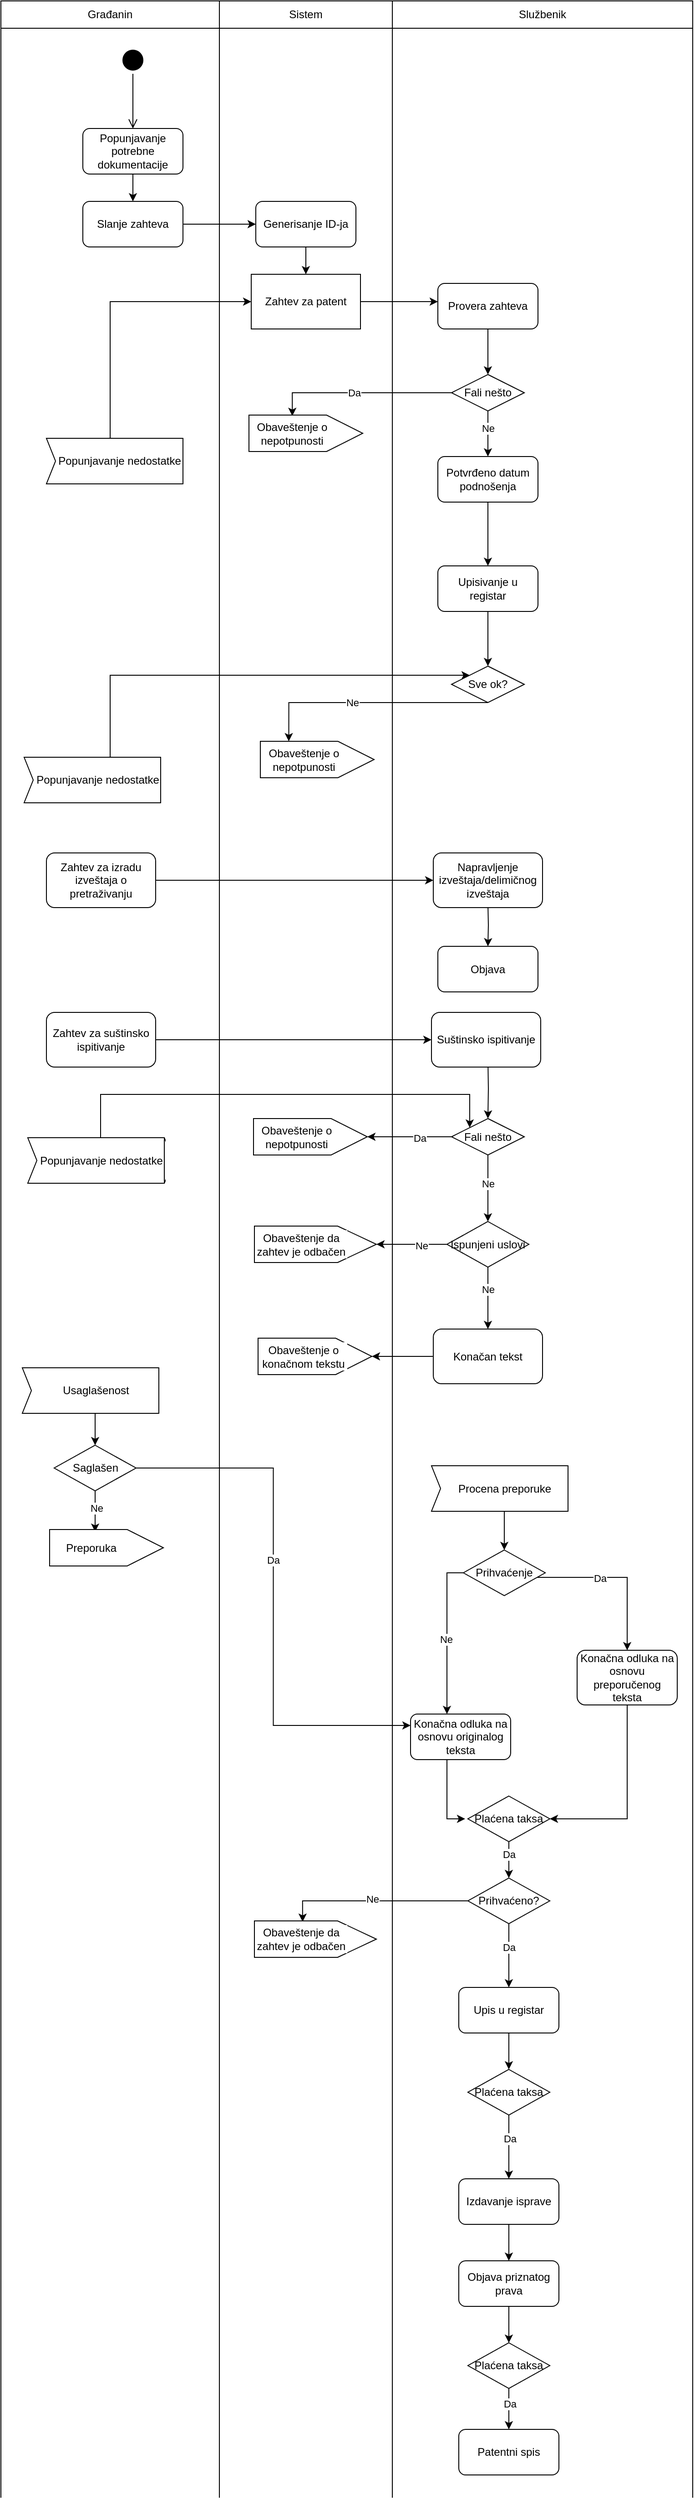 <mxfile version="20.8.3" type="device"><diagram id="vzjJVFmYFxS4E29tJMLz" name="Page-1"><mxGraphModel dx="1049" dy="589" grid="1" gridSize="10" guides="1" tooltips="1" connect="1" arrows="1" fold="1" page="1" pageScale="1" pageWidth="850" pageHeight="1100" math="0" shadow="0"><root><mxCell id="0"/><mxCell id="1" parent="0"/><mxCell id="dsqvehdJ5M3dA4gkGKNu-6" value="Građanin" style="rounded=0;whiteSpace=wrap;html=1;" parent="1" vertex="1"><mxGeometry x="40" y="60" width="240" height="30" as="geometry"/></mxCell><mxCell id="dsqvehdJ5M3dA4gkGKNu-7" value="Sistem" style="rounded=0;whiteSpace=wrap;html=1;" parent="1" vertex="1"><mxGeometry x="280" y="60" width="190" height="30" as="geometry"/></mxCell><mxCell id="dsqvehdJ5M3dA4gkGKNu-8" value="Službenik" style="rounded=0;whiteSpace=wrap;html=1;" parent="1" vertex="1"><mxGeometry x="470" y="60" width="330" height="30" as="geometry"/></mxCell><mxCell id="dsqvehdJ5M3dA4gkGKNu-10" value="" style="endArrow=none;html=1;rounded=0;" parent="1" edge="1"><mxGeometry width="50" height="50" relative="1" as="geometry"><mxPoint x="280" y="2800" as="sourcePoint"/><mxPoint x="280" y="90" as="targetPoint"/></mxGeometry></mxCell><mxCell id="dsqvehdJ5M3dA4gkGKNu-11" value="" style="endArrow=none;html=1;rounded=0;" parent="1" edge="1"><mxGeometry width="50" height="50" relative="1" as="geometry"><mxPoint x="40" y="2800" as="sourcePoint"/><mxPoint x="40" y="90" as="targetPoint"/></mxGeometry></mxCell><mxCell id="dsqvehdJ5M3dA4gkGKNu-12" value="" style="endArrow=none;html=1;rounded=0;" parent="1" edge="1"><mxGeometry width="50" height="50" relative="1" as="geometry"><mxPoint x="470" y="2800" as="sourcePoint"/><mxPoint x="470" y="90" as="targetPoint"/></mxGeometry></mxCell><mxCell id="dsqvehdJ5M3dA4gkGKNu-13" value="" style="endArrow=none;html=1;rounded=0;" parent="1" edge="1"><mxGeometry width="50" height="50" relative="1" as="geometry"><mxPoint x="800" y="2800" as="sourcePoint"/><mxPoint x="800" y="85" as="targetPoint"/></mxGeometry></mxCell><mxCell id="dsqvehdJ5M3dA4gkGKNu-15" value="" style="ellipse;html=1;shape=startState;fillColor=#000000;strokeColor=#000000;" parent="1" vertex="1"><mxGeometry x="170" y="110" width="30" height="30" as="geometry"/></mxCell><mxCell id="dsqvehdJ5M3dA4gkGKNu-16" value="" style="edgeStyle=orthogonalEdgeStyle;html=1;verticalAlign=bottom;endArrow=open;endSize=8;strokeColor=#000000;rounded=0;" parent="1" source="dsqvehdJ5M3dA4gkGKNu-15" edge="1"><mxGeometry relative="1" as="geometry"><mxPoint x="185" y="200" as="targetPoint"/></mxGeometry></mxCell><mxCell id="dsqvehdJ5M3dA4gkGKNu-94" value="" style="edgeStyle=orthogonalEdgeStyle;rounded=0;orthogonalLoop=1;jettySize=auto;html=1;strokeColor=#000000;fontColor=#000000;" parent="1" source="dsqvehdJ5M3dA4gkGKNu-17" target="dsqvehdJ5M3dA4gkGKNu-18" edge="1"><mxGeometry relative="1" as="geometry"/></mxCell><mxCell id="dsqvehdJ5M3dA4gkGKNu-17" value="&lt;span style=&quot;font-size: 12px;&quot;&gt;Popunjavanje potrebne dokumentacije&lt;/span&gt;" style="rounded=1;whiteSpace=wrap;html=1;" parent="1" vertex="1"><mxGeometry x="130" y="200" width="110" height="50" as="geometry"/></mxCell><mxCell id="dsqvehdJ5M3dA4gkGKNu-95" style="edgeStyle=orthogonalEdgeStyle;rounded=0;orthogonalLoop=1;jettySize=auto;html=1;strokeColor=#000000;fontColor=#000000;" parent="1" source="dsqvehdJ5M3dA4gkGKNu-18" target="dsqvehdJ5M3dA4gkGKNu-19" edge="1"><mxGeometry relative="1" as="geometry"/></mxCell><mxCell id="dsqvehdJ5M3dA4gkGKNu-18" value="&lt;span style=&quot;font-size: 12px;&quot;&gt;Slanje zahteva&lt;/span&gt;" style="rounded=1;whiteSpace=wrap;html=1;" parent="1" vertex="1"><mxGeometry x="130" y="280" width="110" height="50" as="geometry"/></mxCell><mxCell id="dsqvehdJ5M3dA4gkGKNu-96" style="edgeStyle=orthogonalEdgeStyle;rounded=0;orthogonalLoop=1;jettySize=auto;html=1;entryX=0.5;entryY=0;entryDx=0;entryDy=0;strokeColor=#000000;fontColor=#000000;" parent="1" source="dsqvehdJ5M3dA4gkGKNu-19" target="dsqvehdJ5M3dA4gkGKNu-20" edge="1"><mxGeometry relative="1" as="geometry"/></mxCell><mxCell id="dsqvehdJ5M3dA4gkGKNu-19" value="&lt;span style=&quot;font-size: 12px;&quot;&gt;Generisanje ID-ja&lt;/span&gt;" style="rounded=1;whiteSpace=wrap;html=1;" parent="1" vertex="1"><mxGeometry x="320" y="280" width="110" height="50" as="geometry"/></mxCell><mxCell id="dsqvehdJ5M3dA4gkGKNu-97" style="edgeStyle=orthogonalEdgeStyle;rounded=0;orthogonalLoop=1;jettySize=auto;html=1;strokeColor=#000000;fontColor=#000000;" parent="1" source="dsqvehdJ5M3dA4gkGKNu-20" target="dsqvehdJ5M3dA4gkGKNu-21" edge="1"><mxGeometry relative="1" as="geometry"><Array as="points"><mxPoint x="500" y="390"/><mxPoint x="500" y="390"/></Array></mxGeometry></mxCell><mxCell id="dsqvehdJ5M3dA4gkGKNu-20" value="Zahtev za patent" style="rounded=0;whiteSpace=wrap;html=1;strokeColor=#000000;" parent="1" vertex="1"><mxGeometry x="315" y="360" width="120" height="60" as="geometry"/></mxCell><mxCell id="dsqvehdJ5M3dA4gkGKNu-98" style="edgeStyle=orthogonalEdgeStyle;rounded=0;orthogonalLoop=1;jettySize=auto;html=1;entryX=0.5;entryY=0;entryDx=0;entryDy=0;strokeColor=#000000;fontColor=#000000;" parent="1" source="dsqvehdJ5M3dA4gkGKNu-21" target="dsqvehdJ5M3dA4gkGKNu-22" edge="1"><mxGeometry relative="1" as="geometry"/></mxCell><mxCell id="dsqvehdJ5M3dA4gkGKNu-21" value="&lt;span style=&quot;font-size: 12px;&quot;&gt;Provera zahteva&lt;/span&gt;" style="rounded=1;whiteSpace=wrap;html=1;" parent="1" vertex="1"><mxGeometry x="520" y="370" width="110" height="50" as="geometry"/></mxCell><mxCell id="dsqvehdJ5M3dA4gkGKNu-41" value="" style="edgeStyle=orthogonalEdgeStyle;rounded=0;orthogonalLoop=1;jettySize=auto;html=1;strokeColor=#000000;fontColor=#FFFFFF;" parent="1" source="dsqvehdJ5M3dA4gkGKNu-22" target="dsqvehdJ5M3dA4gkGKNu-37" edge="1"><mxGeometry relative="1" as="geometry"/></mxCell><mxCell id="dsqvehdJ5M3dA4gkGKNu-43" value="Ne" style="edgeLabel;html=1;align=center;verticalAlign=middle;resizable=0;points=[];fontColor=#000000;" parent="dsqvehdJ5M3dA4gkGKNu-41" vertex="1" connectable="0"><mxGeometry x="-0.256" relative="1" as="geometry"><mxPoint as="offset"/></mxGeometry></mxCell><mxCell id="dsqvehdJ5M3dA4gkGKNu-99" style="edgeStyle=orthogonalEdgeStyle;rounded=0;orthogonalLoop=1;jettySize=auto;html=1;entryX=0.976;entryY=0.381;entryDx=0;entryDy=0;entryPerimeter=0;strokeColor=#000000;fontColor=#000000;" parent="1" source="dsqvehdJ5M3dA4gkGKNu-22" target="dsqvehdJ5M3dA4gkGKNu-35" edge="1"><mxGeometry relative="1" as="geometry"><Array as="points"><mxPoint x="360" y="490"/></Array></mxGeometry></mxCell><mxCell id="dsqvehdJ5M3dA4gkGKNu-109" value="Da" style="edgeLabel;html=1;align=center;verticalAlign=middle;resizable=0;points=[];fontColor=#000000;" parent="dsqvehdJ5M3dA4gkGKNu-99" vertex="1" connectable="0"><mxGeometry x="0.075" relative="1" as="geometry"><mxPoint as="offset"/></mxGeometry></mxCell><mxCell id="dsqvehdJ5M3dA4gkGKNu-22" value="Fali nešto" style="rhombus;whiteSpace=wrap;html=1;fillColor=#FFFFFF;strokeColor=#000000;" parent="1" vertex="1"><mxGeometry x="535" y="470" width="80" height="40" as="geometry"/></mxCell><mxCell id="dsqvehdJ5M3dA4gkGKNu-35" value="" style="shape=offPageConnector;whiteSpace=wrap;html=1;strokeColor=#000000;fillColor=#FFFFFF;rotation=-90;size=0.318;" parent="1" vertex="1"><mxGeometry x="355" y="472" width="40" height="125" as="geometry"/></mxCell><mxCell id="dsqvehdJ5M3dA4gkGKNu-101" value="" style="edgeStyle=orthogonalEdgeStyle;rounded=0;orthogonalLoop=1;jettySize=auto;html=1;strokeColor=#000000;fontColor=#000000;" parent="1" source="dsqvehdJ5M3dA4gkGKNu-37" target="dsqvehdJ5M3dA4gkGKNu-55" edge="1"><mxGeometry relative="1" as="geometry"/></mxCell><mxCell id="dsqvehdJ5M3dA4gkGKNu-37" value="Potvrđeno datum podnošenja" style="rounded=1;whiteSpace=wrap;html=1;" parent="1" vertex="1"><mxGeometry x="520" y="560" width="110" height="50" as="geometry"/></mxCell><mxCell id="dsqvehdJ5M3dA4gkGKNu-39" value="&lt;span style=&quot;background-color: rgb(255, 255, 255);&quot;&gt;Obaveštenje o nepotpunosti&lt;/span&gt;" style="rounded=0;whiteSpace=wrap;html=1;strokeColor=#FFFFFF;fillColor=#FFFFFF;" parent="1" vertex="1"><mxGeometry x="315" y="519.5" width="90" height="30" as="geometry"/></mxCell><mxCell id="dsqvehdJ5M3dA4gkGKNu-100" style="edgeStyle=orthogonalEdgeStyle;rounded=0;orthogonalLoop=1;jettySize=auto;html=1;entryX=0;entryY=0.5;entryDx=0;entryDy=0;strokeColor=#000000;fontColor=#000000;" parent="1" source="dsqvehdJ5M3dA4gkGKNu-44" target="dsqvehdJ5M3dA4gkGKNu-20" edge="1"><mxGeometry relative="1" as="geometry"><Array as="points"><mxPoint x="160" y="390"/></Array></mxGeometry></mxCell><mxCell id="dsqvehdJ5M3dA4gkGKNu-44" value="Popunjavanje nedostatke" style="html=1;shadow=0;dashed=0;align=center;verticalAlign=middle;shape=mxgraph.arrows2.arrow;dy=0;dx=10;notch=10;strokeColor=#000000;fontColor=#000000;fillColor=#FFFFFF;" parent="1" vertex="1"><mxGeometry x="90" y="540" width="160" height="50" as="geometry"/></mxCell><mxCell id="dsqvehdJ5M3dA4gkGKNu-102" style="edgeStyle=orthogonalEdgeStyle;rounded=0;orthogonalLoop=1;jettySize=auto;html=1;entryX=0.5;entryY=0;entryDx=0;entryDy=0;strokeColor=#000000;fontColor=#000000;" parent="1" source="dsqvehdJ5M3dA4gkGKNu-55" target="dsqvehdJ5M3dA4gkGKNu-59" edge="1"><mxGeometry relative="1" as="geometry"/></mxCell><mxCell id="dsqvehdJ5M3dA4gkGKNu-55" value="&lt;span style=&quot;font-size: 12px;&quot;&gt;Upisivanje u registar&lt;/span&gt;" style="rounded=1;whiteSpace=wrap;html=1;" parent="1" vertex="1"><mxGeometry x="520" y="680" width="110" height="50" as="geometry"/></mxCell><mxCell id="dsqvehdJ5M3dA4gkGKNu-56" value="" style="endArrow=none;html=1;rounded=0;strokeColor=#000000;fontColor=#000000;entryX=0;entryY=0;entryDx=150;entryDy=0;entryPerimeter=0;exitX=0;exitY=0;exitDx=150;exitDy=50;exitPerimeter=0;" parent="1" source="dsqvehdJ5M3dA4gkGKNu-44" target="dsqvehdJ5M3dA4gkGKNu-44" edge="1"><mxGeometry relative="1" as="geometry"><mxPoint x="230" y="590" as="sourcePoint"/><mxPoint x="300" y="590" as="targetPoint"/></mxGeometry></mxCell><mxCell id="dsqvehdJ5M3dA4gkGKNu-58" value="" style="rounded=0;whiteSpace=wrap;html=1;strokeColor=#FFFFFF;strokeWidth=5;fontColor=#000000;fillColor=#FFFFFF;" parent="1" vertex="1"><mxGeometry x="243" y="540" width="7" height="60" as="geometry"/></mxCell><mxCell id="dsqvehdJ5M3dA4gkGKNu-103" style="edgeStyle=orthogonalEdgeStyle;rounded=0;orthogonalLoop=1;jettySize=auto;html=1;entryX=1;entryY=0.25;entryDx=0;entryDy=0;strokeColor=#000000;fontColor=#000000;" parent="1" source="dsqvehdJ5M3dA4gkGKNu-59" target="dsqvehdJ5M3dA4gkGKNu-60" edge="1"><mxGeometry relative="1" as="geometry"><Array as="points"><mxPoint x="356" y="830"/></Array></mxGeometry></mxCell><mxCell id="dsqvehdJ5M3dA4gkGKNu-108" value="Ne" style="edgeLabel;html=1;align=center;verticalAlign=middle;resizable=0;points=[];fontColor=#000000;" parent="dsqvehdJ5M3dA4gkGKNu-103" vertex="1" connectable="0"><mxGeometry x="0.14" relative="1" as="geometry"><mxPoint as="offset"/></mxGeometry></mxCell><mxCell id="dsqvehdJ5M3dA4gkGKNu-59" value="Sve ok?" style="rhombus;whiteSpace=wrap;html=1;fillColor=#FFFFFF;strokeColor=#000000;" parent="1" vertex="1"><mxGeometry x="535" y="790" width="80" height="40" as="geometry"/></mxCell><mxCell id="dsqvehdJ5M3dA4gkGKNu-60" value="" style="shape=offPageConnector;whiteSpace=wrap;html=1;strokeColor=#000000;fillColor=#FFFFFF;rotation=-90;size=0.318;" parent="1" vertex="1"><mxGeometry x="367.5" y="830" width="40" height="125" as="geometry"/></mxCell><mxCell id="dsqvehdJ5M3dA4gkGKNu-61" value="&lt;span style=&quot;background-color: rgb(255, 255, 255);&quot;&gt;Obaveštenje o nepotpunosti&lt;/span&gt;" style="rounded=0;whiteSpace=wrap;html=1;strokeColor=#FFFFFF;fillColor=#FFFFFF;" parent="1" vertex="1"><mxGeometry x="327.5" y="877.5" width="90" height="30" as="geometry"/></mxCell><mxCell id="dsqvehdJ5M3dA4gkGKNu-140" style="edgeStyle=orthogonalEdgeStyle;rounded=0;orthogonalLoop=1;jettySize=auto;html=1;strokeColor=#000000;fontColor=#000000;" parent="1" source="dsqvehdJ5M3dA4gkGKNu-62" target="dsqvehdJ5M3dA4gkGKNu-81" edge="1"><mxGeometry relative="1" as="geometry"/></mxCell><mxCell id="dsqvehdJ5M3dA4gkGKNu-62" value="Usaglašenost" style="html=1;shadow=0;dashed=0;align=center;verticalAlign=middle;shape=mxgraph.arrows2.arrow;dy=0;dx=10;notch=10;strokeColor=#000000;fontColor=#000000;fillColor=#FFFFFF;" parent="1" vertex="1"><mxGeometry x="63.5" y="1560" width="160" height="50" as="geometry"/></mxCell><mxCell id="dsqvehdJ5M3dA4gkGKNu-63" value="" style="endArrow=none;html=1;rounded=0;strokeColor=#000000;fontColor=#000000;entryX=0;entryY=0;entryDx=150;entryDy=0;entryPerimeter=0;exitX=0;exitY=0;exitDx=150;exitDy=50;exitPerimeter=0;" parent="1" source="dsqvehdJ5M3dA4gkGKNu-62" target="dsqvehdJ5M3dA4gkGKNu-62" edge="1"><mxGeometry relative="1" as="geometry"><mxPoint x="203.5" y="1610" as="sourcePoint"/><mxPoint x="273.5" y="1610" as="targetPoint"/></mxGeometry></mxCell><mxCell id="dsqvehdJ5M3dA4gkGKNu-64" value="" style="rounded=0;whiteSpace=wrap;html=1;strokeColor=#FFFFFF;strokeWidth=5;fontColor=#000000;fillColor=#FFFFFF;" parent="1" vertex="1"><mxGeometry x="216.5" y="1560" width="7" height="60" as="geometry"/></mxCell><mxCell id="dsqvehdJ5M3dA4gkGKNu-115" value="" style="edgeStyle=orthogonalEdgeStyle;rounded=0;orthogonalLoop=1;jettySize=auto;html=1;strokeColor=#000000;fontColor=#000000;" parent="1" target="dsqvehdJ5M3dA4gkGKNu-69" edge="1"><mxGeometry relative="1" as="geometry"><mxPoint x="575" y="1050" as="sourcePoint"/></mxGeometry></mxCell><mxCell id="dsqvehdJ5M3dA4gkGKNu-69" value="&lt;span style=&quot;font-size: 12px;&quot;&gt;Objava&lt;/span&gt;" style="rounded=1;whiteSpace=wrap;html=1;" parent="1" vertex="1"><mxGeometry x="520" y="1097.5" width="110" height="50" as="geometry"/></mxCell><mxCell id="dsqvehdJ5M3dA4gkGKNu-122" style="edgeStyle=orthogonalEdgeStyle;rounded=0;orthogonalLoop=1;jettySize=auto;html=1;entryX=0.5;entryY=0;entryDx=0;entryDy=0;strokeColor=#000000;fontColor=#000000;" parent="1" target="dsqvehdJ5M3dA4gkGKNu-75" edge="1"><mxGeometry relative="1" as="geometry"><mxPoint x="575" y="1220" as="sourcePoint"/></mxGeometry></mxCell><mxCell id="dsqvehdJ5M3dA4gkGKNu-129" value="" style="edgeStyle=orthogonalEdgeStyle;rounded=0;orthogonalLoop=1;jettySize=auto;html=1;strokeColor=#000000;fontColor=#000000;" parent="1" source="dsqvehdJ5M3dA4gkGKNu-75" target="dsqvehdJ5M3dA4gkGKNu-123" edge="1"><mxGeometry relative="1" as="geometry"/></mxCell><mxCell id="dsqvehdJ5M3dA4gkGKNu-130" value="Da" style="edgeLabel;html=1;align=center;verticalAlign=middle;resizable=0;points=[];fontColor=#000000;" parent="dsqvehdJ5M3dA4gkGKNu-129" vertex="1" connectable="0"><mxGeometry x="-0.243" y="1" relative="1" as="geometry"><mxPoint as="offset"/></mxGeometry></mxCell><mxCell id="dsqvehdJ5M3dA4gkGKNu-131" value="" style="edgeStyle=orthogonalEdgeStyle;rounded=0;orthogonalLoop=1;jettySize=auto;html=1;strokeColor=#000000;fontColor=#000000;" parent="1" source="dsqvehdJ5M3dA4gkGKNu-75" target="dsqvehdJ5M3dA4gkGKNu-77" edge="1"><mxGeometry relative="1" as="geometry"/></mxCell><mxCell id="dsqvehdJ5M3dA4gkGKNu-132" value="Ne" style="edgeLabel;html=1;align=center;verticalAlign=middle;resizable=0;points=[];fontColor=#000000;" parent="dsqvehdJ5M3dA4gkGKNu-131" vertex="1" connectable="0"><mxGeometry x="-0.141" relative="1" as="geometry"><mxPoint as="offset"/></mxGeometry></mxCell><mxCell id="dsqvehdJ5M3dA4gkGKNu-75" value="Fali nešto" style="rhombus;whiteSpace=wrap;html=1;fillColor=#FFFFFF;strokeColor=#000000;" parent="1" vertex="1"><mxGeometry x="535" y="1286.5" width="80" height="40" as="geometry"/></mxCell><mxCell id="dsqvehdJ5M3dA4gkGKNu-136" value="" style="edgeStyle=orthogonalEdgeStyle;rounded=0;orthogonalLoop=1;jettySize=auto;html=1;strokeColor=#000000;fontColor=#000000;entryX=0.5;entryY=1;entryDx=0;entryDy=0;" parent="1" source="dsqvehdJ5M3dA4gkGKNu-77" target="dsqvehdJ5M3dA4gkGKNu-134" edge="1"><mxGeometry relative="1" as="geometry"/></mxCell><mxCell id="dsqvehdJ5M3dA4gkGKNu-137" value="Ne" style="edgeLabel;html=1;align=center;verticalAlign=middle;resizable=0;points=[];fontColor=#000000;" parent="dsqvehdJ5M3dA4gkGKNu-136" vertex="1" connectable="0"><mxGeometry x="-0.266" y="1" relative="1" as="geometry"><mxPoint as="offset"/></mxGeometry></mxCell><mxCell id="3fl91wx5f4RLKM_B_AeE-9" style="edgeStyle=orthogonalEdgeStyle;rounded=0;orthogonalLoop=1;jettySize=auto;html=1;" edge="1" parent="1" source="dsqvehdJ5M3dA4gkGKNu-77" target="3fl91wx5f4RLKM_B_AeE-7"><mxGeometry relative="1" as="geometry"><Array as="points"><mxPoint x="575" y="1480"/><mxPoint x="575" y="1480"/></Array></mxGeometry></mxCell><mxCell id="3fl91wx5f4RLKM_B_AeE-10" value="Ne" style="edgeLabel;html=1;align=center;verticalAlign=middle;resizable=0;points=[];" vertex="1" connectable="0" parent="3fl91wx5f4RLKM_B_AeE-9"><mxGeometry x="-0.274" relative="1" as="geometry"><mxPoint as="offset"/></mxGeometry></mxCell><mxCell id="dsqvehdJ5M3dA4gkGKNu-77" value="Ispunjeni uslovi" style="rhombus;whiteSpace=wrap;html=1;fillColor=#FFFFFF;strokeColor=#000000;" parent="1" vertex="1"><mxGeometry x="530" y="1399.5" width="90" height="50" as="geometry"/></mxCell><mxCell id="dsqvehdJ5M3dA4gkGKNu-79" value="" style="shape=offPageConnector;whiteSpace=wrap;html=1;strokeColor=#000000;fillColor=#FFFFFF;rotation=-90;size=0.318;" parent="1" vertex="1"><mxGeometry x="365" y="1485" width="40" height="125" as="geometry"/></mxCell><mxCell id="dsqvehdJ5M3dA4gkGKNu-80" value="Obaveštenje o konačnom tekstu" style="rounded=0;whiteSpace=wrap;html=1;strokeColor=#FFFFFF;fillColor=#FFFFFF;" parent="1" vertex="1"><mxGeometry x="325" y="1532.5" width="95" height="30" as="geometry"/></mxCell><mxCell id="dsqvehdJ5M3dA4gkGKNu-141" style="edgeStyle=orthogonalEdgeStyle;rounded=0;orthogonalLoop=1;jettySize=auto;html=1;strokeColor=#000000;fontColor=#000000;" parent="1" source="dsqvehdJ5M3dA4gkGKNu-81" edge="1"><mxGeometry relative="1" as="geometry"><mxPoint x="143.5" y="1740" as="targetPoint"/></mxGeometry></mxCell><mxCell id="dsqvehdJ5M3dA4gkGKNu-142" value="Ne" style="edgeLabel;html=1;align=center;verticalAlign=middle;resizable=0;points=[];fontColor=#000000;" parent="dsqvehdJ5M3dA4gkGKNu-141" vertex="1" connectable="0"><mxGeometry x="-0.186" y="1" relative="1" as="geometry"><mxPoint as="offset"/></mxGeometry></mxCell><mxCell id="3fl91wx5f4RLKM_B_AeE-12" style="edgeStyle=orthogonalEdgeStyle;rounded=0;orthogonalLoop=1;jettySize=auto;html=1;entryX=0;entryY=0.25;entryDx=0;entryDy=0;" edge="1" parent="1" source="dsqvehdJ5M3dA4gkGKNu-81" target="dsqvehdJ5M3dA4gkGKNu-160"><mxGeometry relative="1" as="geometry"/></mxCell><mxCell id="3fl91wx5f4RLKM_B_AeE-13" value="Da" style="edgeLabel;html=1;align=center;verticalAlign=middle;resizable=0;points=[];" vertex="1" connectable="0" parent="3fl91wx5f4RLKM_B_AeE-12"><mxGeometry x="-0.137" y="-1" relative="1" as="geometry"><mxPoint y="-1" as="offset"/></mxGeometry></mxCell><mxCell id="dsqvehdJ5M3dA4gkGKNu-81" value="Saglašen" style="rhombus;whiteSpace=wrap;html=1;fillColor=#FFFFFF;strokeColor=#000000;" parent="1" vertex="1"><mxGeometry x="98.5" y="1645" width="90" height="50" as="geometry"/></mxCell><mxCell id="dsqvehdJ5M3dA4gkGKNu-163" style="edgeStyle=orthogonalEdgeStyle;rounded=0;orthogonalLoop=1;jettySize=auto;html=1;strokeColor=#000000;fontColor=#000000;" parent="1" source="dsqvehdJ5M3dA4gkGKNu-85" target="dsqvehdJ5M3dA4gkGKNu-86" edge="1"><mxGeometry relative="1" as="geometry"><Array as="points"><mxPoint x="728" y="2055"/></Array></mxGeometry></mxCell><mxCell id="dsqvehdJ5M3dA4gkGKNu-85" value="&lt;span style=&quot;font-size: 12px;&quot;&gt;Konačna odluka na osnovu preporučenog teksta&lt;/span&gt;" style="rounded=1;whiteSpace=wrap;html=1;" parent="1" vertex="1"><mxGeometry x="673" y="1870" width="110" height="60" as="geometry"/></mxCell><mxCell id="dsqvehdJ5M3dA4gkGKNu-166" style="edgeStyle=orthogonalEdgeStyle;rounded=0;orthogonalLoop=1;jettySize=auto;html=1;strokeColor=#000000;fontColor=#000000;entryX=0.5;entryY=0;entryDx=0;entryDy=0;" parent="1" source="dsqvehdJ5M3dA4gkGKNu-86" edge="1" target="dsqvehdJ5M3dA4gkGKNu-87"><mxGeometry relative="1" as="geometry"><mxPoint x="588.0" y="2120" as="targetPoint"/></mxGeometry></mxCell><mxCell id="dsqvehdJ5M3dA4gkGKNu-167" value="Da" style="edgeLabel;html=1;align=center;verticalAlign=middle;resizable=0;points=[];fontColor=#000000;" parent="dsqvehdJ5M3dA4gkGKNu-166" vertex="1" connectable="0"><mxGeometry x="-0.288" relative="1" as="geometry"><mxPoint as="offset"/></mxGeometry></mxCell><mxCell id="dsqvehdJ5M3dA4gkGKNu-86" value="Plaćena taksa" style="rhombus;whiteSpace=wrap;html=1;fillColor=#FFFFFF;strokeColor=#000000;" parent="1" vertex="1"><mxGeometry x="553" y="2030" width="90" height="50" as="geometry"/></mxCell><mxCell id="dsqvehdJ5M3dA4gkGKNu-168" value="" style="edgeStyle=orthogonalEdgeStyle;rounded=0;orthogonalLoop=1;jettySize=auto;html=1;strokeColor=#000000;fontColor=#000000;" parent="1" source="dsqvehdJ5M3dA4gkGKNu-87" target="dsqvehdJ5M3dA4gkGKNu-88" edge="1"><mxGeometry relative="1" as="geometry"/></mxCell><mxCell id="dsqvehdJ5M3dA4gkGKNu-169" value="Da" style="edgeLabel;html=1;align=center;verticalAlign=middle;resizable=0;points=[];fontColor=#000000;" parent="dsqvehdJ5M3dA4gkGKNu-168" vertex="1" connectable="0"><mxGeometry x="-0.277" relative="1" as="geometry"><mxPoint as="offset"/></mxGeometry></mxCell><mxCell id="dsqvehdJ5M3dA4gkGKNu-172" style="edgeStyle=orthogonalEdgeStyle;rounded=0;orthogonalLoop=1;jettySize=auto;html=1;entryX=0.975;entryY=0.395;entryDx=0;entryDy=0;entryPerimeter=0;strokeColor=#000000;fontColor=#000000;" parent="1" source="dsqvehdJ5M3dA4gkGKNu-87" target="dsqvehdJ5M3dA4gkGKNu-170" edge="1"><mxGeometry relative="1" as="geometry"/></mxCell><mxCell id="dsqvehdJ5M3dA4gkGKNu-173" value="Ne" style="edgeLabel;html=1;align=center;verticalAlign=middle;resizable=0;points=[];fontColor=#000000;" parent="dsqvehdJ5M3dA4gkGKNu-172" vertex="1" connectable="0"><mxGeometry x="0.031" y="-2" relative="1" as="geometry"><mxPoint as="offset"/></mxGeometry></mxCell><mxCell id="dsqvehdJ5M3dA4gkGKNu-87" value="Prihvaćeno?" style="rhombus;whiteSpace=wrap;html=1;fillColor=#FFFFFF;strokeColor=#000000;" parent="1" vertex="1"><mxGeometry x="553" y="2120" width="90" height="50" as="geometry"/></mxCell><mxCell id="dsqvehdJ5M3dA4gkGKNu-174" style="edgeStyle=orthogonalEdgeStyle;rounded=0;orthogonalLoop=1;jettySize=auto;html=1;strokeColor=#000000;fontColor=#000000;" parent="1" source="dsqvehdJ5M3dA4gkGKNu-88" target="dsqvehdJ5M3dA4gkGKNu-89" edge="1"><mxGeometry relative="1" as="geometry"/></mxCell><mxCell id="dsqvehdJ5M3dA4gkGKNu-88" value="&lt;span style=&quot;font-size: 12px;&quot;&gt;Upis u registar&lt;/span&gt;" style="rounded=1;whiteSpace=wrap;html=1;" parent="1" vertex="1"><mxGeometry x="543" y="2240" width="110" height="50" as="geometry"/></mxCell><mxCell id="dsqvehdJ5M3dA4gkGKNu-175" style="edgeStyle=orthogonalEdgeStyle;rounded=0;orthogonalLoop=1;jettySize=auto;html=1;entryX=0.5;entryY=0;entryDx=0;entryDy=0;strokeColor=#000000;fontColor=#000000;" parent="1" source="dsqvehdJ5M3dA4gkGKNu-89" target="dsqvehdJ5M3dA4gkGKNu-90" edge="1"><mxGeometry relative="1" as="geometry"/></mxCell><mxCell id="dsqvehdJ5M3dA4gkGKNu-176" value="Da" style="edgeLabel;html=1;align=center;verticalAlign=middle;resizable=0;points=[];fontColor=#000000;" parent="dsqvehdJ5M3dA4gkGKNu-175" vertex="1" connectable="0"><mxGeometry x="-0.272" y="1" relative="1" as="geometry"><mxPoint as="offset"/></mxGeometry></mxCell><mxCell id="dsqvehdJ5M3dA4gkGKNu-89" value="Plaćena taksa" style="rhombus;whiteSpace=wrap;html=1;fillColor=#FFFFFF;strokeColor=#000000;" parent="1" vertex="1"><mxGeometry x="553" y="2330" width="90" height="50" as="geometry"/></mxCell><mxCell id="dsqvehdJ5M3dA4gkGKNu-177" style="edgeStyle=orthogonalEdgeStyle;rounded=0;orthogonalLoop=1;jettySize=auto;html=1;strokeColor=#000000;fontColor=#000000;" parent="1" source="dsqvehdJ5M3dA4gkGKNu-90" target="dsqvehdJ5M3dA4gkGKNu-93" edge="1"><mxGeometry relative="1" as="geometry"/></mxCell><mxCell id="dsqvehdJ5M3dA4gkGKNu-90" value="&lt;span style=&quot;font-size: 12px;&quot;&gt;Izdavanje isprave&lt;/span&gt;" style="rounded=1;whiteSpace=wrap;html=1;" parent="1" vertex="1"><mxGeometry x="543" y="2450" width="110" height="50" as="geometry"/></mxCell><mxCell id="dsqvehdJ5M3dA4gkGKNu-179" style="edgeStyle=orthogonalEdgeStyle;rounded=0;orthogonalLoop=1;jettySize=auto;html=1;strokeColor=#000000;fontColor=#000000;" parent="1" source="dsqvehdJ5M3dA4gkGKNu-91" target="dsqvehdJ5M3dA4gkGKNu-92" edge="1"><mxGeometry relative="1" as="geometry"/></mxCell><mxCell id="dsqvehdJ5M3dA4gkGKNu-180" value="Da" style="edgeLabel;html=1;align=center;verticalAlign=middle;resizable=0;points=[];fontColor=#000000;" parent="dsqvehdJ5M3dA4gkGKNu-179" vertex="1" connectable="0"><mxGeometry x="-0.259" y="1" relative="1" as="geometry"><mxPoint as="offset"/></mxGeometry></mxCell><mxCell id="dsqvehdJ5M3dA4gkGKNu-91" value="Plaćena taksa" style="rhombus;whiteSpace=wrap;html=1;fillColor=#FFFFFF;strokeColor=#000000;" parent="1" vertex="1"><mxGeometry x="553" y="2630" width="90" height="50" as="geometry"/></mxCell><mxCell id="dsqvehdJ5M3dA4gkGKNu-92" value="&lt;span style=&quot;font-size: 12px;&quot;&gt;Patentni spis&lt;/span&gt;" style="rounded=1;whiteSpace=wrap;html=1;" parent="1" vertex="1"><mxGeometry x="543" y="2725" width="110" height="50" as="geometry"/></mxCell><mxCell id="dsqvehdJ5M3dA4gkGKNu-178" style="edgeStyle=orthogonalEdgeStyle;rounded=0;orthogonalLoop=1;jettySize=auto;html=1;strokeColor=#000000;fontColor=#000000;" parent="1" source="dsqvehdJ5M3dA4gkGKNu-93" target="dsqvehdJ5M3dA4gkGKNu-91" edge="1"><mxGeometry relative="1" as="geometry"/></mxCell><mxCell id="dsqvehdJ5M3dA4gkGKNu-93" value="&lt;span style=&quot;font-size: 12px;&quot;&gt;Objava priznatog prava&lt;/span&gt;" style="rounded=1;whiteSpace=wrap;html=1;" parent="1" vertex="1"><mxGeometry x="543" y="2540" width="110" height="50" as="geometry"/></mxCell><mxCell id="dsqvehdJ5M3dA4gkGKNu-107" style="edgeStyle=orthogonalEdgeStyle;rounded=0;orthogonalLoop=1;jettySize=auto;html=1;entryX=0;entryY=0;entryDx=0;entryDy=0;strokeColor=#000000;fontColor=#000000;" parent="1" source="dsqvehdJ5M3dA4gkGKNu-104" target="dsqvehdJ5M3dA4gkGKNu-59" edge="1"><mxGeometry relative="1" as="geometry"><Array as="points"><mxPoint x="160" y="800"/></Array></mxGeometry></mxCell><mxCell id="dsqvehdJ5M3dA4gkGKNu-104" value="Popunjavanje nedostatke" style="html=1;shadow=0;dashed=0;align=center;verticalAlign=middle;shape=mxgraph.arrows2.arrow;dy=0;dx=10;notch=10;strokeColor=#000000;fontColor=#000000;fillColor=#FFFFFF;" parent="1" vertex="1"><mxGeometry x="65.5" y="890" width="160" height="50" as="geometry"/></mxCell><mxCell id="dsqvehdJ5M3dA4gkGKNu-105" value="" style="endArrow=none;html=1;rounded=0;strokeColor=#000000;fontColor=#000000;entryX=0;entryY=0;entryDx=150;entryDy=0;entryPerimeter=0;exitX=0;exitY=0;exitDx=150;exitDy=50;exitPerimeter=0;" parent="1" source="dsqvehdJ5M3dA4gkGKNu-104" target="dsqvehdJ5M3dA4gkGKNu-104" edge="1"><mxGeometry relative="1" as="geometry"><mxPoint x="205.5" y="940" as="sourcePoint"/><mxPoint x="275.5" y="940" as="targetPoint"/></mxGeometry></mxCell><mxCell id="dsqvehdJ5M3dA4gkGKNu-106" value="" style="rounded=0;whiteSpace=wrap;html=1;strokeColor=#FFFFFF;strokeWidth=5;fontColor=#000000;fillColor=#FFFFFF;" parent="1" vertex="1"><mxGeometry x="218.5" y="890" width="7" height="60" as="geometry"/></mxCell><mxCell id="3fl91wx5f4RLKM_B_AeE-1" style="edgeStyle=orthogonalEdgeStyle;rounded=0;orthogonalLoop=1;jettySize=auto;html=1;entryX=0;entryY=0.5;entryDx=0;entryDy=0;" edge="1" parent="1" source="3fl91wx5f4RLKM_B_AeE-2" target="3fl91wx5f4RLKM_B_AeE-3"><mxGeometry relative="1" as="geometry"><mxPoint x="215" y="1025" as="sourcePoint"/><mxPoint x="500" y="1025" as="targetPoint"/></mxGeometry></mxCell><mxCell id="dsqvehdJ5M3dA4gkGKNu-123" value="" style="shape=offPageConnector;whiteSpace=wrap;html=1;strokeColor=#000000;fillColor=#FFFFFF;rotation=-90;size=0.318;" parent="1" vertex="1"><mxGeometry x="360" y="1244" width="40" height="125" as="geometry"/></mxCell><mxCell id="dsqvehdJ5M3dA4gkGKNu-124" value="&lt;span style=&quot;background-color: rgb(255, 255, 255);&quot;&gt;Obaveštenje o nepotpunosti&lt;/span&gt;" style="rounded=0;whiteSpace=wrap;html=1;strokeColor=#FFFFFF;fillColor=#FFFFFF;" parent="1" vertex="1"><mxGeometry x="320" y="1291.5" width="90" height="30" as="geometry"/></mxCell><mxCell id="dsqvehdJ5M3dA4gkGKNu-133" style="edgeStyle=orthogonalEdgeStyle;rounded=0;orthogonalLoop=1;jettySize=auto;html=1;entryX=0;entryY=0;entryDx=0;entryDy=0;strokeColor=#000000;fontColor=#000000;" parent="1" source="dsqvehdJ5M3dA4gkGKNu-126" target="dsqvehdJ5M3dA4gkGKNu-75" edge="1"><mxGeometry relative="1" as="geometry"><Array as="points"><mxPoint x="149" y="1260"/><mxPoint x="555" y="1260"/></Array></mxGeometry></mxCell><mxCell id="dsqvehdJ5M3dA4gkGKNu-126" value="Popunjavanje nedostatke" style="html=1;shadow=0;dashed=0;align=center;verticalAlign=middle;shape=mxgraph.arrows2.arrow;dy=0;dx=10;notch=10;strokeColor=#000000;fontColor=#000000;fillColor=#FFFFFF;" parent="1" vertex="1"><mxGeometry x="69.5" y="1307.5" width="160" height="50" as="geometry"/></mxCell><mxCell id="dsqvehdJ5M3dA4gkGKNu-127" value="" style="endArrow=none;html=1;rounded=0;strokeColor=#000000;fontColor=#000000;entryX=0;entryY=0;entryDx=150;entryDy=0;entryPerimeter=0;exitX=0;exitY=0;exitDx=150;exitDy=50;exitPerimeter=0;" parent="1" source="dsqvehdJ5M3dA4gkGKNu-126" target="dsqvehdJ5M3dA4gkGKNu-126" edge="1"><mxGeometry relative="1" as="geometry"><mxPoint x="209.5" y="1357.5" as="sourcePoint"/><mxPoint x="279.5" y="1357.5" as="targetPoint"/></mxGeometry></mxCell><mxCell id="dsqvehdJ5M3dA4gkGKNu-128" value="" style="rounded=0;whiteSpace=wrap;html=1;strokeColor=#FFFFFF;strokeWidth=5;fontColor=#000000;fillColor=#FFFFFF;" parent="1" vertex="1"><mxGeometry x="223.5" y="1306.5" width="7" height="60" as="geometry"/></mxCell><mxCell id="dsqvehdJ5M3dA4gkGKNu-134" value="" style="shape=offPageConnector;whiteSpace=wrap;html=1;strokeColor=#000000;fillColor=#FFFFFF;rotation=-90;size=0.318;" parent="1" vertex="1"><mxGeometry x="365.5" y="1357.5" width="40" height="134" as="geometry"/></mxCell><mxCell id="dsqvehdJ5M3dA4gkGKNu-135" value="&lt;span style=&quot;background-color: rgb(255, 255, 255);&quot;&gt;Obaveštenje da zahtev je odbačen&lt;/span&gt;" style="rounded=0;whiteSpace=wrap;html=1;strokeColor=#FFFFFF;fillColor=#FFFFFF;" parent="1" vertex="1"><mxGeometry x="320" y="1409.5" width="100" height="30" as="geometry"/></mxCell><mxCell id="dsqvehdJ5M3dA4gkGKNu-156" style="edgeStyle=orthogonalEdgeStyle;rounded=0;orthogonalLoop=1;jettySize=auto;html=1;strokeColor=#000000;fontColor=#000000;" parent="1" source="dsqvehdJ5M3dA4gkGKNu-149" target="dsqvehdJ5M3dA4gkGKNu-152" edge="1"><mxGeometry relative="1" as="geometry"/></mxCell><mxCell id="dsqvehdJ5M3dA4gkGKNu-149" value="Procena preporuke" style="html=1;shadow=0;dashed=0;align=center;verticalAlign=middle;shape=mxgraph.arrows2.arrow;dy=0;dx=10;notch=10;strokeColor=#000000;fontColor=#000000;fillColor=#FFFFFF;" parent="1" vertex="1"><mxGeometry x="513" y="1667.5" width="160" height="50" as="geometry"/></mxCell><mxCell id="dsqvehdJ5M3dA4gkGKNu-150" value="" style="endArrow=none;html=1;rounded=0;strokeColor=#000000;fontColor=#000000;entryX=0;entryY=0;entryDx=150;entryDy=0;entryPerimeter=0;exitX=0;exitY=0;exitDx=150;exitDy=50;exitPerimeter=0;" parent="1" source="dsqvehdJ5M3dA4gkGKNu-149" target="dsqvehdJ5M3dA4gkGKNu-149" edge="1"><mxGeometry relative="1" as="geometry"><mxPoint x="653" y="1717.5" as="sourcePoint"/><mxPoint x="723" y="1717.5" as="targetPoint"/></mxGeometry></mxCell><mxCell id="dsqvehdJ5M3dA4gkGKNu-151" value="" style="rounded=0;whiteSpace=wrap;html=1;strokeColor=#FFFFFF;strokeWidth=5;fontColor=#000000;fillColor=#FFFFFF;" parent="1" vertex="1"><mxGeometry x="666" y="1667.5" width="7" height="60" as="geometry"/></mxCell><mxCell id="dsqvehdJ5M3dA4gkGKNu-157" value="" style="edgeStyle=orthogonalEdgeStyle;rounded=0;orthogonalLoop=1;jettySize=auto;html=1;strokeColor=#000000;fontColor=#000000;entryX=0.5;entryY=0;entryDx=0;entryDy=0;" parent="1" source="dsqvehdJ5M3dA4gkGKNu-152" edge="1" target="dsqvehdJ5M3dA4gkGKNu-85"><mxGeometry relative="1" as="geometry"><mxPoint x="590" y="1920" as="targetPoint"/><Array as="points"><mxPoint x="728" y="1790"/></Array></mxGeometry></mxCell><mxCell id="dsqvehdJ5M3dA4gkGKNu-159" value="Da" style="edgeLabel;html=1;align=center;verticalAlign=middle;resizable=0;points=[];fontColor=#000000;" parent="dsqvehdJ5M3dA4gkGKNu-157" vertex="1" connectable="0"><mxGeometry x="-0.235" y="-1" relative="1" as="geometry"><mxPoint as="offset"/></mxGeometry></mxCell><mxCell id="dsqvehdJ5M3dA4gkGKNu-161" style="edgeStyle=orthogonalEdgeStyle;rounded=0;orthogonalLoop=1;jettySize=auto;html=1;strokeColor=#000000;fontColor=#000000;" parent="1" source="dsqvehdJ5M3dA4gkGKNu-152" target="dsqvehdJ5M3dA4gkGKNu-160" edge="1"><mxGeometry relative="1" as="geometry"><Array as="points"><mxPoint x="530" y="1785"/></Array></mxGeometry></mxCell><mxCell id="dsqvehdJ5M3dA4gkGKNu-162" value="Ne" style="edgeLabel;html=1;align=center;verticalAlign=middle;resizable=0;points=[];fontColor=#000000;" parent="dsqvehdJ5M3dA4gkGKNu-161" vertex="1" connectable="0"><mxGeometry x="0.045" y="-1" relative="1" as="geometry"><mxPoint as="offset"/></mxGeometry></mxCell><mxCell id="dsqvehdJ5M3dA4gkGKNu-152" value="Prihvaćenje" style="rhombus;whiteSpace=wrap;html=1;fillColor=#FFFFFF;strokeColor=#000000;" parent="1" vertex="1"><mxGeometry x="548" y="1760" width="90" height="50" as="geometry"/></mxCell><mxCell id="dsqvehdJ5M3dA4gkGKNu-153" value="" style="shape=offPageConnector;whiteSpace=wrap;html=1;strokeColor=#000000;fillColor=#FFFFFF;rotation=-90;size=0.318;" parent="1" vertex="1"><mxGeometry x="136" y="1695" width="40" height="125" as="geometry"/></mxCell><mxCell id="dsqvehdJ5M3dA4gkGKNu-154" value="Preporuka&amp;nbsp;" style="rounded=0;whiteSpace=wrap;html=1;strokeColor=#FFFFFF;fillColor=#FFFFFF;" parent="1" vertex="1"><mxGeometry x="96" y="1742.5" width="90" height="30" as="geometry"/></mxCell><mxCell id="dsqvehdJ5M3dA4gkGKNu-164" style="edgeStyle=orthogonalEdgeStyle;rounded=0;orthogonalLoop=1;jettySize=auto;html=1;strokeColor=#000000;fontColor=#000000;" parent="1" source="dsqvehdJ5M3dA4gkGKNu-160" edge="1"><mxGeometry relative="1" as="geometry"><Array as="points"><mxPoint x="530" y="2055"/></Array><mxPoint x="550" y="2055" as="targetPoint"/></mxGeometry></mxCell><mxCell id="dsqvehdJ5M3dA4gkGKNu-160" value="&lt;span style=&quot;font-size: 12px;&quot;&gt;Konačna odluka na osnovu originalog teksta&lt;/span&gt;" style="rounded=1;whiteSpace=wrap;html=1;" parent="1" vertex="1"><mxGeometry x="490" y="1940" width="110" height="50" as="geometry"/></mxCell><mxCell id="dsqvehdJ5M3dA4gkGKNu-170" value="" style="shape=offPageConnector;whiteSpace=wrap;html=1;strokeColor=#000000;fillColor=#FFFFFF;rotation=-90;size=0.318;" parent="1" vertex="1"><mxGeometry x="365.5" y="2120" width="40" height="134" as="geometry"/></mxCell><mxCell id="dsqvehdJ5M3dA4gkGKNu-171" value="&lt;span style=&quot;background-color: rgb(255, 255, 255);&quot;&gt;Obaveštenje da zahtev je odbačen&lt;/span&gt;" style="rounded=0;whiteSpace=wrap;html=1;strokeColor=#FFFFFF;fillColor=#FFFFFF;" parent="1" vertex="1"><mxGeometry x="320" y="2172" width="100" height="30" as="geometry"/></mxCell><mxCell id="3fl91wx5f4RLKM_B_AeE-2" value="Zahtev za izradu izveštaja o pretraživanju" style="rounded=1;whiteSpace=wrap;html=1;" vertex="1" parent="1"><mxGeometry x="90" y="995" width="120" height="60" as="geometry"/></mxCell><mxCell id="3fl91wx5f4RLKM_B_AeE-3" value="Napravljenje izveštaja/delimičnog izveštaja" style="rounded=1;whiteSpace=wrap;html=1;" vertex="1" parent="1"><mxGeometry x="515" y="995" width="120" height="60" as="geometry"/></mxCell><mxCell id="3fl91wx5f4RLKM_B_AeE-6" style="edgeStyle=orthogonalEdgeStyle;rounded=0;orthogonalLoop=1;jettySize=auto;html=1;entryX=0;entryY=0.5;entryDx=0;entryDy=0;" edge="1" parent="1" source="3fl91wx5f4RLKM_B_AeE-4" target="3fl91wx5f4RLKM_B_AeE-5"><mxGeometry relative="1" as="geometry"/></mxCell><mxCell id="3fl91wx5f4RLKM_B_AeE-4" value="&lt;span style=&quot;background-color: rgb(255, 255, 255);&quot;&gt;Zahtev za suštinsko ispitivanje&lt;/span&gt;" style="rounded=1;whiteSpace=wrap;html=1;" vertex="1" parent="1"><mxGeometry x="90" y="1170" width="120" height="60" as="geometry"/></mxCell><mxCell id="3fl91wx5f4RLKM_B_AeE-5" value="&lt;span style=&quot;&quot;&gt;Suštinsko ispitivanje&lt;/span&gt;" style="rounded=1;whiteSpace=wrap;html=1;" vertex="1" parent="1"><mxGeometry x="513" y="1170" width="120" height="60" as="geometry"/></mxCell><mxCell id="3fl91wx5f4RLKM_B_AeE-11" style="edgeStyle=orthogonalEdgeStyle;rounded=0;orthogonalLoop=1;jettySize=auto;html=1;" edge="1" parent="1" source="3fl91wx5f4RLKM_B_AeE-7" target="dsqvehdJ5M3dA4gkGKNu-79"><mxGeometry relative="1" as="geometry"/></mxCell><mxCell id="3fl91wx5f4RLKM_B_AeE-7" value="Konačan tekst" style="rounded=1;whiteSpace=wrap;html=1;" vertex="1" parent="1"><mxGeometry x="515" y="1517.5" width="120" height="60" as="geometry"/></mxCell></root></mxGraphModel></diagram></mxfile>